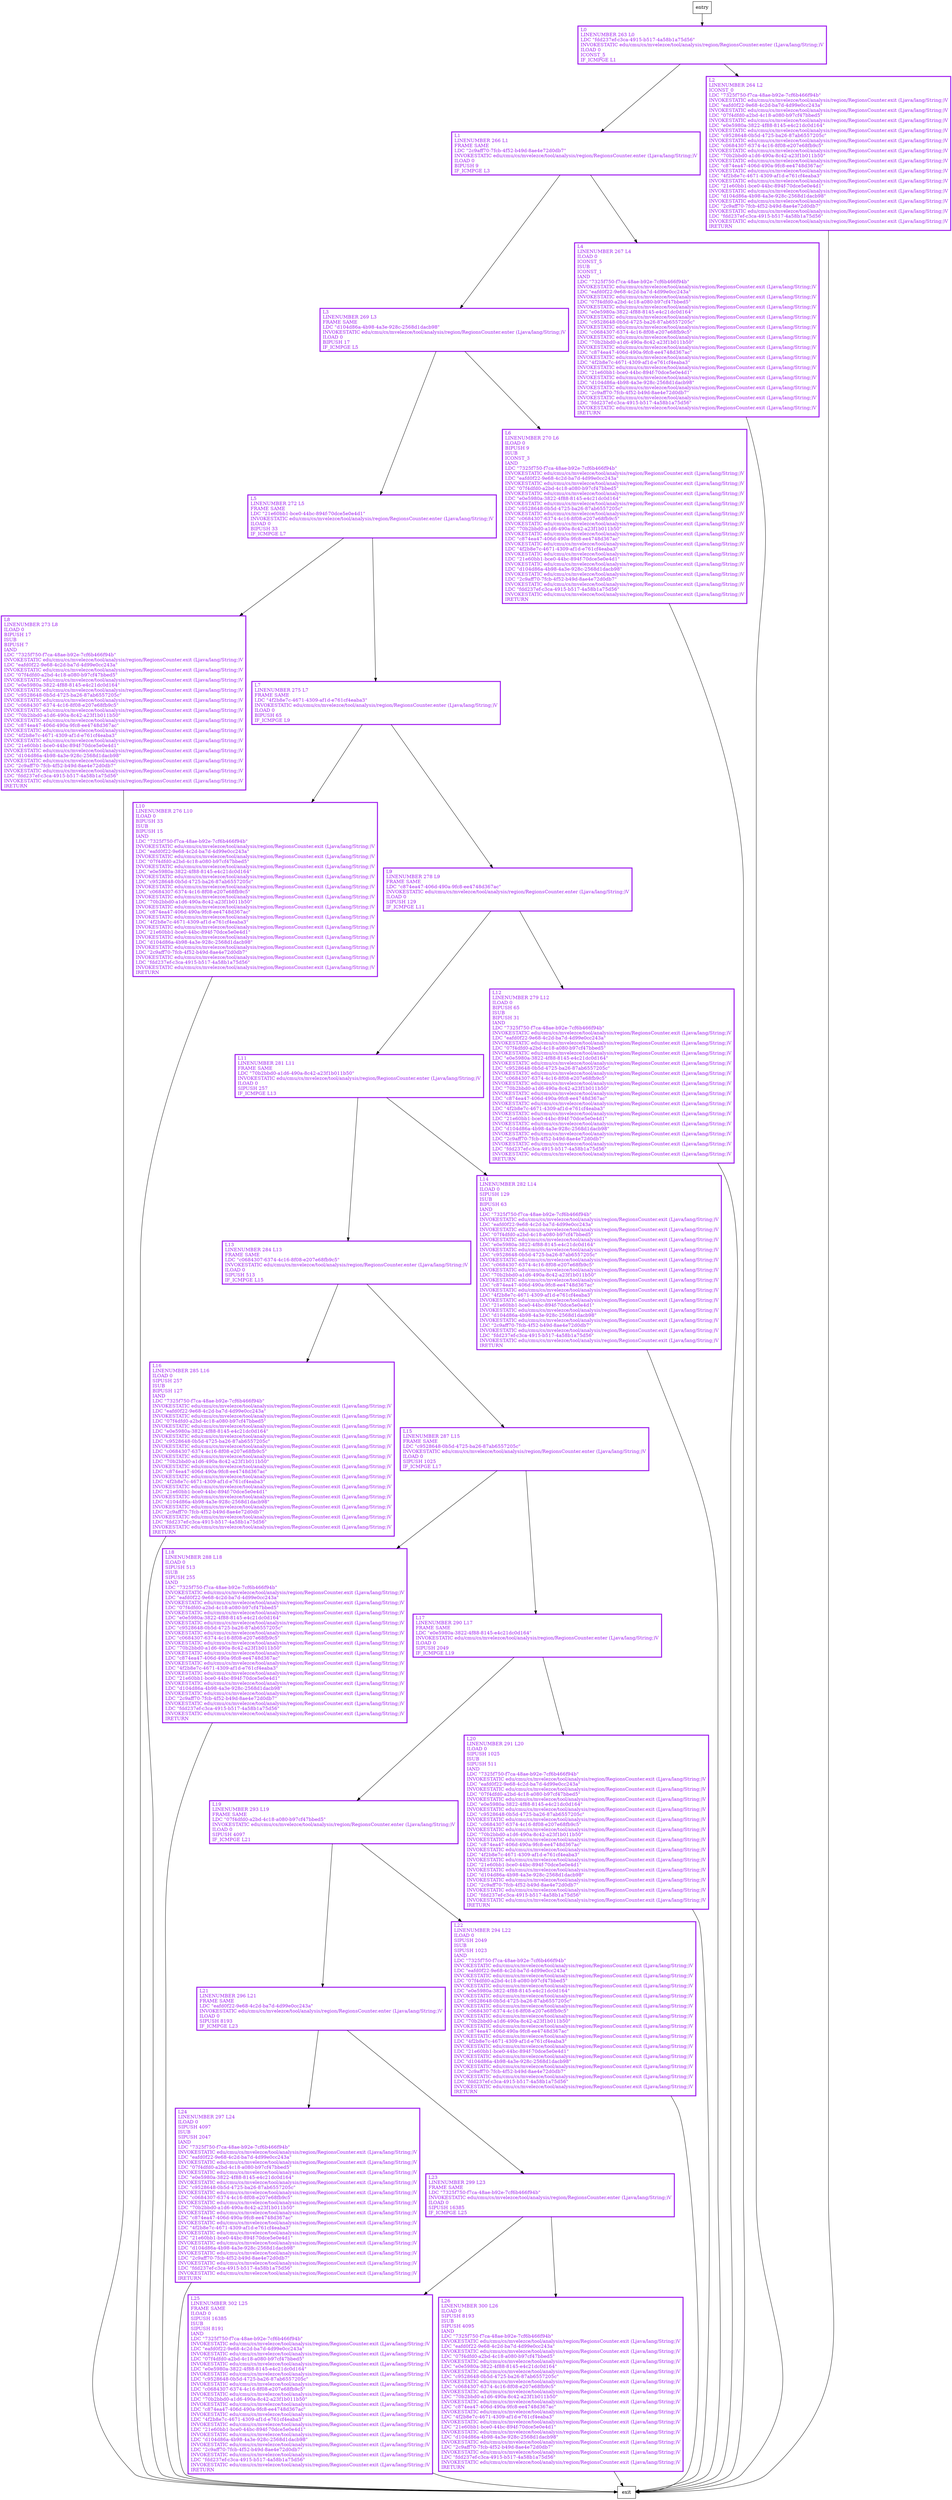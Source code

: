 digraph distExtraBitsValue {
node [shape=record];
1167129281 [label="L19\lLINENUMBER 293 L19\lFRAME SAME\lLDC \"07f4dfd0-a2bd-4c18-a080-b97cf47bbed5\"\lINVOKESTATIC edu/cmu/cs/mvelezce/tool/analysis/region/RegionsCounter.enter (Ljava/lang/String;)V\lILOAD 0\lSIPUSH 4097\lIF_ICMPGE L21\l"];
44776456 [label="L1\lLINENUMBER 266 L1\lFRAME SAME\lLDC \"2c9aff70-7fcb-4f52-b49d-8ae4e72d0db7\"\lINVOKESTATIC edu/cmu/cs/mvelezce/tool/analysis/region/RegionsCounter.enter (Ljava/lang/String;)V\lILOAD 0\lBIPUSH 9\lIF_ICMPGE L3\l"];
1501486226 [label="L18\lLINENUMBER 288 L18\lILOAD 0\lSIPUSH 513\lISUB\lSIPUSH 255\lIAND\lLDC \"7325f750-f7ca-48ae-b92e-7cf6b466f94b\"\lINVOKESTATIC edu/cmu/cs/mvelezce/tool/analysis/region/RegionsCounter.exit (Ljava/lang/String;)V\lLDC \"eafd0f22-9e68-4c2d-ba7d-4d99e0cc243a\"\lINVOKESTATIC edu/cmu/cs/mvelezce/tool/analysis/region/RegionsCounter.exit (Ljava/lang/String;)V\lLDC \"07f4dfd0-a2bd-4c18-a080-b97cf47bbed5\"\lINVOKESTATIC edu/cmu/cs/mvelezce/tool/analysis/region/RegionsCounter.exit (Ljava/lang/String;)V\lLDC \"e0e5980a-3822-4f88-8145-e4c21dc0d164\"\lINVOKESTATIC edu/cmu/cs/mvelezce/tool/analysis/region/RegionsCounter.exit (Ljava/lang/String;)V\lLDC \"c9528648-0b5d-4725-ba26-87ab6557205c\"\lINVOKESTATIC edu/cmu/cs/mvelezce/tool/analysis/region/RegionsCounter.exit (Ljava/lang/String;)V\lLDC \"c0684307-6374-4c16-8f08-e207e68fb9c5\"\lINVOKESTATIC edu/cmu/cs/mvelezce/tool/analysis/region/RegionsCounter.exit (Ljava/lang/String;)V\lLDC \"70b2bbd0-a1d6-490a-8c42-a23f1b011b50\"\lINVOKESTATIC edu/cmu/cs/mvelezce/tool/analysis/region/RegionsCounter.exit (Ljava/lang/String;)V\lLDC \"c874ea47-406d-490a-9fc8-ee4748d367ac\"\lINVOKESTATIC edu/cmu/cs/mvelezce/tool/analysis/region/RegionsCounter.exit (Ljava/lang/String;)V\lLDC \"4f2b8e7c-4671-4309-af1d-e761cf4eaba3\"\lINVOKESTATIC edu/cmu/cs/mvelezce/tool/analysis/region/RegionsCounter.exit (Ljava/lang/String;)V\lLDC \"21e60bb1-bce0-44bc-894f-70dce5e0e4d1\"\lINVOKESTATIC edu/cmu/cs/mvelezce/tool/analysis/region/RegionsCounter.exit (Ljava/lang/String;)V\lLDC \"d104d86a-4b98-4a3e-928c-2568d1dacb98\"\lINVOKESTATIC edu/cmu/cs/mvelezce/tool/analysis/region/RegionsCounter.exit (Ljava/lang/String;)V\lLDC \"2c9aff70-7fcb-4f52-b49d-8ae4e72d0db7\"\lINVOKESTATIC edu/cmu/cs/mvelezce/tool/analysis/region/RegionsCounter.exit (Ljava/lang/String;)V\lLDC \"fdd237ef-c3ca-4915-b517-4a58b1a75d56\"\lINVOKESTATIC edu/cmu/cs/mvelezce/tool/analysis/region/RegionsCounter.exit (Ljava/lang/String;)V\lIRETURN\l"];
657235326 [label="L25\lLINENUMBER 302 L25\lFRAME SAME\lILOAD 0\lSIPUSH 16385\lISUB\lSIPUSH 8191\lIAND\lLDC \"7325f750-f7ca-48ae-b92e-7cf6b466f94b\"\lINVOKESTATIC edu/cmu/cs/mvelezce/tool/analysis/region/RegionsCounter.exit (Ljava/lang/String;)V\lLDC \"eafd0f22-9e68-4c2d-ba7d-4d99e0cc243a\"\lINVOKESTATIC edu/cmu/cs/mvelezce/tool/analysis/region/RegionsCounter.exit (Ljava/lang/String;)V\lLDC \"07f4dfd0-a2bd-4c18-a080-b97cf47bbed5\"\lINVOKESTATIC edu/cmu/cs/mvelezce/tool/analysis/region/RegionsCounter.exit (Ljava/lang/String;)V\lLDC \"e0e5980a-3822-4f88-8145-e4c21dc0d164\"\lINVOKESTATIC edu/cmu/cs/mvelezce/tool/analysis/region/RegionsCounter.exit (Ljava/lang/String;)V\lLDC \"c9528648-0b5d-4725-ba26-87ab6557205c\"\lINVOKESTATIC edu/cmu/cs/mvelezce/tool/analysis/region/RegionsCounter.exit (Ljava/lang/String;)V\lLDC \"c0684307-6374-4c16-8f08-e207e68fb9c5\"\lINVOKESTATIC edu/cmu/cs/mvelezce/tool/analysis/region/RegionsCounter.exit (Ljava/lang/String;)V\lLDC \"70b2bbd0-a1d6-490a-8c42-a23f1b011b50\"\lINVOKESTATIC edu/cmu/cs/mvelezce/tool/analysis/region/RegionsCounter.exit (Ljava/lang/String;)V\lLDC \"c874ea47-406d-490a-9fc8-ee4748d367ac\"\lINVOKESTATIC edu/cmu/cs/mvelezce/tool/analysis/region/RegionsCounter.exit (Ljava/lang/String;)V\lLDC \"4f2b8e7c-4671-4309-af1d-e761cf4eaba3\"\lINVOKESTATIC edu/cmu/cs/mvelezce/tool/analysis/region/RegionsCounter.exit (Ljava/lang/String;)V\lLDC \"21e60bb1-bce0-44bc-894f-70dce5e0e4d1\"\lINVOKESTATIC edu/cmu/cs/mvelezce/tool/analysis/region/RegionsCounter.exit (Ljava/lang/String;)V\lLDC \"d104d86a-4b98-4a3e-928c-2568d1dacb98\"\lINVOKESTATIC edu/cmu/cs/mvelezce/tool/analysis/region/RegionsCounter.exit (Ljava/lang/String;)V\lLDC \"2c9aff70-7fcb-4f52-b49d-8ae4e72d0db7\"\lINVOKESTATIC edu/cmu/cs/mvelezce/tool/analysis/region/RegionsCounter.exit (Ljava/lang/String;)V\lLDC \"fdd237ef-c3ca-4915-b517-4a58b1a75d56\"\lINVOKESTATIC edu/cmu/cs/mvelezce/tool/analysis/region/RegionsCounter.exit (Ljava/lang/String;)V\lIRETURN\l"];
1533660978 [label="L8\lLINENUMBER 273 L8\lILOAD 0\lBIPUSH 17\lISUB\lBIPUSH 7\lIAND\lLDC \"7325f750-f7ca-48ae-b92e-7cf6b466f94b\"\lINVOKESTATIC edu/cmu/cs/mvelezce/tool/analysis/region/RegionsCounter.exit (Ljava/lang/String;)V\lLDC \"eafd0f22-9e68-4c2d-ba7d-4d99e0cc243a\"\lINVOKESTATIC edu/cmu/cs/mvelezce/tool/analysis/region/RegionsCounter.exit (Ljava/lang/String;)V\lLDC \"07f4dfd0-a2bd-4c18-a080-b97cf47bbed5\"\lINVOKESTATIC edu/cmu/cs/mvelezce/tool/analysis/region/RegionsCounter.exit (Ljava/lang/String;)V\lLDC \"e0e5980a-3822-4f88-8145-e4c21dc0d164\"\lINVOKESTATIC edu/cmu/cs/mvelezce/tool/analysis/region/RegionsCounter.exit (Ljava/lang/String;)V\lLDC \"c9528648-0b5d-4725-ba26-87ab6557205c\"\lINVOKESTATIC edu/cmu/cs/mvelezce/tool/analysis/region/RegionsCounter.exit (Ljava/lang/String;)V\lLDC \"c0684307-6374-4c16-8f08-e207e68fb9c5\"\lINVOKESTATIC edu/cmu/cs/mvelezce/tool/analysis/region/RegionsCounter.exit (Ljava/lang/String;)V\lLDC \"70b2bbd0-a1d6-490a-8c42-a23f1b011b50\"\lINVOKESTATIC edu/cmu/cs/mvelezce/tool/analysis/region/RegionsCounter.exit (Ljava/lang/String;)V\lLDC \"c874ea47-406d-490a-9fc8-ee4748d367ac\"\lINVOKESTATIC edu/cmu/cs/mvelezce/tool/analysis/region/RegionsCounter.exit (Ljava/lang/String;)V\lLDC \"4f2b8e7c-4671-4309-af1d-e761cf4eaba3\"\lINVOKESTATIC edu/cmu/cs/mvelezce/tool/analysis/region/RegionsCounter.exit (Ljava/lang/String;)V\lLDC \"21e60bb1-bce0-44bc-894f-70dce5e0e4d1\"\lINVOKESTATIC edu/cmu/cs/mvelezce/tool/analysis/region/RegionsCounter.exit (Ljava/lang/String;)V\lLDC \"d104d86a-4b98-4a3e-928c-2568d1dacb98\"\lINVOKESTATIC edu/cmu/cs/mvelezce/tool/analysis/region/RegionsCounter.exit (Ljava/lang/String;)V\lLDC \"2c9aff70-7fcb-4f52-b49d-8ae4e72d0db7\"\lINVOKESTATIC edu/cmu/cs/mvelezce/tool/analysis/region/RegionsCounter.exit (Ljava/lang/String;)V\lLDC \"fdd237ef-c3ca-4915-b517-4a58b1a75d56\"\lINVOKESTATIC edu/cmu/cs/mvelezce/tool/analysis/region/RegionsCounter.exit (Ljava/lang/String;)V\lIRETURN\l"];
1352697567 [label="L26\lLINENUMBER 300 L26\lILOAD 0\lSIPUSH 8193\lISUB\lSIPUSH 4095\lIAND\lLDC \"7325f750-f7ca-48ae-b92e-7cf6b466f94b\"\lINVOKESTATIC edu/cmu/cs/mvelezce/tool/analysis/region/RegionsCounter.exit (Ljava/lang/String;)V\lLDC \"eafd0f22-9e68-4c2d-ba7d-4d99e0cc243a\"\lINVOKESTATIC edu/cmu/cs/mvelezce/tool/analysis/region/RegionsCounter.exit (Ljava/lang/String;)V\lLDC \"07f4dfd0-a2bd-4c18-a080-b97cf47bbed5\"\lINVOKESTATIC edu/cmu/cs/mvelezce/tool/analysis/region/RegionsCounter.exit (Ljava/lang/String;)V\lLDC \"e0e5980a-3822-4f88-8145-e4c21dc0d164\"\lINVOKESTATIC edu/cmu/cs/mvelezce/tool/analysis/region/RegionsCounter.exit (Ljava/lang/String;)V\lLDC \"c9528648-0b5d-4725-ba26-87ab6557205c\"\lINVOKESTATIC edu/cmu/cs/mvelezce/tool/analysis/region/RegionsCounter.exit (Ljava/lang/String;)V\lLDC \"c0684307-6374-4c16-8f08-e207e68fb9c5\"\lINVOKESTATIC edu/cmu/cs/mvelezce/tool/analysis/region/RegionsCounter.exit (Ljava/lang/String;)V\lLDC \"70b2bbd0-a1d6-490a-8c42-a23f1b011b50\"\lINVOKESTATIC edu/cmu/cs/mvelezce/tool/analysis/region/RegionsCounter.exit (Ljava/lang/String;)V\lLDC \"c874ea47-406d-490a-9fc8-ee4748d367ac\"\lINVOKESTATIC edu/cmu/cs/mvelezce/tool/analysis/region/RegionsCounter.exit (Ljava/lang/String;)V\lLDC \"4f2b8e7c-4671-4309-af1d-e761cf4eaba3\"\lINVOKESTATIC edu/cmu/cs/mvelezce/tool/analysis/region/RegionsCounter.exit (Ljava/lang/String;)V\lLDC \"21e60bb1-bce0-44bc-894f-70dce5e0e4d1\"\lINVOKESTATIC edu/cmu/cs/mvelezce/tool/analysis/region/RegionsCounter.exit (Ljava/lang/String;)V\lLDC \"d104d86a-4b98-4a3e-928c-2568d1dacb98\"\lINVOKESTATIC edu/cmu/cs/mvelezce/tool/analysis/region/RegionsCounter.exit (Ljava/lang/String;)V\lLDC \"2c9aff70-7fcb-4f52-b49d-8ae4e72d0db7\"\lINVOKESTATIC edu/cmu/cs/mvelezce/tool/analysis/region/RegionsCounter.exit (Ljava/lang/String;)V\lLDC \"fdd237ef-c3ca-4915-b517-4a58b1a75d56\"\lINVOKESTATIC edu/cmu/cs/mvelezce/tool/analysis/region/RegionsCounter.exit (Ljava/lang/String;)V\lIRETURN\l"];
1540056753 [label="L5\lLINENUMBER 272 L5\lFRAME SAME\lLDC \"21e60bb1-bce0-44bc-894f-70dce5e0e4d1\"\lINVOKESTATIC edu/cmu/cs/mvelezce/tool/analysis/region/RegionsCounter.enter (Ljava/lang/String;)V\lILOAD 0\lBIPUSH 33\lIF_ICMPGE L7\l"];
1867073146 [label="L6\lLINENUMBER 270 L6\lILOAD 0\lBIPUSH 9\lISUB\lICONST_3\lIAND\lLDC \"7325f750-f7ca-48ae-b92e-7cf6b466f94b\"\lINVOKESTATIC edu/cmu/cs/mvelezce/tool/analysis/region/RegionsCounter.exit (Ljava/lang/String;)V\lLDC \"eafd0f22-9e68-4c2d-ba7d-4d99e0cc243a\"\lINVOKESTATIC edu/cmu/cs/mvelezce/tool/analysis/region/RegionsCounter.exit (Ljava/lang/String;)V\lLDC \"07f4dfd0-a2bd-4c18-a080-b97cf47bbed5\"\lINVOKESTATIC edu/cmu/cs/mvelezce/tool/analysis/region/RegionsCounter.exit (Ljava/lang/String;)V\lLDC \"e0e5980a-3822-4f88-8145-e4c21dc0d164\"\lINVOKESTATIC edu/cmu/cs/mvelezce/tool/analysis/region/RegionsCounter.exit (Ljava/lang/String;)V\lLDC \"c9528648-0b5d-4725-ba26-87ab6557205c\"\lINVOKESTATIC edu/cmu/cs/mvelezce/tool/analysis/region/RegionsCounter.exit (Ljava/lang/String;)V\lLDC \"c0684307-6374-4c16-8f08-e207e68fb9c5\"\lINVOKESTATIC edu/cmu/cs/mvelezce/tool/analysis/region/RegionsCounter.exit (Ljava/lang/String;)V\lLDC \"70b2bbd0-a1d6-490a-8c42-a23f1b011b50\"\lINVOKESTATIC edu/cmu/cs/mvelezce/tool/analysis/region/RegionsCounter.exit (Ljava/lang/String;)V\lLDC \"c874ea47-406d-490a-9fc8-ee4748d367ac\"\lINVOKESTATIC edu/cmu/cs/mvelezce/tool/analysis/region/RegionsCounter.exit (Ljava/lang/String;)V\lLDC \"4f2b8e7c-4671-4309-af1d-e761cf4eaba3\"\lINVOKESTATIC edu/cmu/cs/mvelezce/tool/analysis/region/RegionsCounter.exit (Ljava/lang/String;)V\lLDC \"21e60bb1-bce0-44bc-894f-70dce5e0e4d1\"\lINVOKESTATIC edu/cmu/cs/mvelezce/tool/analysis/region/RegionsCounter.exit (Ljava/lang/String;)V\lLDC \"d104d86a-4b98-4a3e-928c-2568d1dacb98\"\lINVOKESTATIC edu/cmu/cs/mvelezce/tool/analysis/region/RegionsCounter.exit (Ljava/lang/String;)V\lLDC \"2c9aff70-7fcb-4f52-b49d-8ae4e72d0db7\"\lINVOKESTATIC edu/cmu/cs/mvelezce/tool/analysis/region/RegionsCounter.exit (Ljava/lang/String;)V\lLDC \"fdd237ef-c3ca-4915-b517-4a58b1a75d56\"\lINVOKESTATIC edu/cmu/cs/mvelezce/tool/analysis/region/RegionsCounter.exit (Ljava/lang/String;)V\lIRETURN\l"];
1313157765 [label="L11\lLINENUMBER 281 L11\lFRAME SAME\lLDC \"70b2bbd0-a1d6-490a-8c42-a23f1b011b50\"\lINVOKESTATIC edu/cmu/cs/mvelezce/tool/analysis/region/RegionsCounter.enter (Ljava/lang/String;)V\lILOAD 0\lSIPUSH 257\lIF_ICMPGE L13\l"];
1864066479 [label="L2\lLINENUMBER 264 L2\lICONST_0\lLDC \"7325f750-f7ca-48ae-b92e-7cf6b466f94b\"\lINVOKESTATIC edu/cmu/cs/mvelezce/tool/analysis/region/RegionsCounter.exit (Ljava/lang/String;)V\lLDC \"eafd0f22-9e68-4c2d-ba7d-4d99e0cc243a\"\lINVOKESTATIC edu/cmu/cs/mvelezce/tool/analysis/region/RegionsCounter.exit (Ljava/lang/String;)V\lLDC \"07f4dfd0-a2bd-4c18-a080-b97cf47bbed5\"\lINVOKESTATIC edu/cmu/cs/mvelezce/tool/analysis/region/RegionsCounter.exit (Ljava/lang/String;)V\lLDC \"e0e5980a-3822-4f88-8145-e4c21dc0d164\"\lINVOKESTATIC edu/cmu/cs/mvelezce/tool/analysis/region/RegionsCounter.exit (Ljava/lang/String;)V\lLDC \"c9528648-0b5d-4725-ba26-87ab6557205c\"\lINVOKESTATIC edu/cmu/cs/mvelezce/tool/analysis/region/RegionsCounter.exit (Ljava/lang/String;)V\lLDC \"c0684307-6374-4c16-8f08-e207e68fb9c5\"\lINVOKESTATIC edu/cmu/cs/mvelezce/tool/analysis/region/RegionsCounter.exit (Ljava/lang/String;)V\lLDC \"70b2bbd0-a1d6-490a-8c42-a23f1b011b50\"\lINVOKESTATIC edu/cmu/cs/mvelezce/tool/analysis/region/RegionsCounter.exit (Ljava/lang/String;)V\lLDC \"c874ea47-406d-490a-9fc8-ee4748d367ac\"\lINVOKESTATIC edu/cmu/cs/mvelezce/tool/analysis/region/RegionsCounter.exit (Ljava/lang/String;)V\lLDC \"4f2b8e7c-4671-4309-af1d-e761cf4eaba3\"\lINVOKESTATIC edu/cmu/cs/mvelezce/tool/analysis/region/RegionsCounter.exit (Ljava/lang/String;)V\lLDC \"21e60bb1-bce0-44bc-894f-70dce5e0e4d1\"\lINVOKESTATIC edu/cmu/cs/mvelezce/tool/analysis/region/RegionsCounter.exit (Ljava/lang/String;)V\lLDC \"d104d86a-4b98-4a3e-928c-2568d1dacb98\"\lINVOKESTATIC edu/cmu/cs/mvelezce/tool/analysis/region/RegionsCounter.exit (Ljava/lang/String;)V\lLDC \"2c9aff70-7fcb-4f52-b49d-8ae4e72d0db7\"\lINVOKESTATIC edu/cmu/cs/mvelezce/tool/analysis/region/RegionsCounter.exit (Ljava/lang/String;)V\lLDC \"fdd237ef-c3ca-4915-b517-4a58b1a75d56\"\lINVOKESTATIC edu/cmu/cs/mvelezce/tool/analysis/region/RegionsCounter.exit (Ljava/lang/String;)V\lIRETURN\l"];
1056362030 [label="L16\lLINENUMBER 285 L16\lILOAD 0\lSIPUSH 257\lISUB\lBIPUSH 127\lIAND\lLDC \"7325f750-f7ca-48ae-b92e-7cf6b466f94b\"\lINVOKESTATIC edu/cmu/cs/mvelezce/tool/analysis/region/RegionsCounter.exit (Ljava/lang/String;)V\lLDC \"eafd0f22-9e68-4c2d-ba7d-4d99e0cc243a\"\lINVOKESTATIC edu/cmu/cs/mvelezce/tool/analysis/region/RegionsCounter.exit (Ljava/lang/String;)V\lLDC \"07f4dfd0-a2bd-4c18-a080-b97cf47bbed5\"\lINVOKESTATIC edu/cmu/cs/mvelezce/tool/analysis/region/RegionsCounter.exit (Ljava/lang/String;)V\lLDC \"e0e5980a-3822-4f88-8145-e4c21dc0d164\"\lINVOKESTATIC edu/cmu/cs/mvelezce/tool/analysis/region/RegionsCounter.exit (Ljava/lang/String;)V\lLDC \"c9528648-0b5d-4725-ba26-87ab6557205c\"\lINVOKESTATIC edu/cmu/cs/mvelezce/tool/analysis/region/RegionsCounter.exit (Ljava/lang/String;)V\lLDC \"c0684307-6374-4c16-8f08-e207e68fb9c5\"\lINVOKESTATIC edu/cmu/cs/mvelezce/tool/analysis/region/RegionsCounter.exit (Ljava/lang/String;)V\lLDC \"70b2bbd0-a1d6-490a-8c42-a23f1b011b50\"\lINVOKESTATIC edu/cmu/cs/mvelezce/tool/analysis/region/RegionsCounter.exit (Ljava/lang/String;)V\lLDC \"c874ea47-406d-490a-9fc8-ee4748d367ac\"\lINVOKESTATIC edu/cmu/cs/mvelezce/tool/analysis/region/RegionsCounter.exit (Ljava/lang/String;)V\lLDC \"4f2b8e7c-4671-4309-af1d-e761cf4eaba3\"\lINVOKESTATIC edu/cmu/cs/mvelezce/tool/analysis/region/RegionsCounter.exit (Ljava/lang/String;)V\lLDC \"21e60bb1-bce0-44bc-894f-70dce5e0e4d1\"\lINVOKESTATIC edu/cmu/cs/mvelezce/tool/analysis/region/RegionsCounter.exit (Ljava/lang/String;)V\lLDC \"d104d86a-4b98-4a3e-928c-2568d1dacb98\"\lINVOKESTATIC edu/cmu/cs/mvelezce/tool/analysis/region/RegionsCounter.exit (Ljava/lang/String;)V\lLDC \"2c9aff70-7fcb-4f52-b49d-8ae4e72d0db7\"\lINVOKESTATIC edu/cmu/cs/mvelezce/tool/analysis/region/RegionsCounter.exit (Ljava/lang/String;)V\lLDC \"fdd237ef-c3ca-4915-b517-4a58b1a75d56\"\lINVOKESTATIC edu/cmu/cs/mvelezce/tool/analysis/region/RegionsCounter.exit (Ljava/lang/String;)V\lIRETURN\l"];
2118661022 [label="L10\lLINENUMBER 276 L10\lILOAD 0\lBIPUSH 33\lISUB\lBIPUSH 15\lIAND\lLDC \"7325f750-f7ca-48ae-b92e-7cf6b466f94b\"\lINVOKESTATIC edu/cmu/cs/mvelezce/tool/analysis/region/RegionsCounter.exit (Ljava/lang/String;)V\lLDC \"eafd0f22-9e68-4c2d-ba7d-4d99e0cc243a\"\lINVOKESTATIC edu/cmu/cs/mvelezce/tool/analysis/region/RegionsCounter.exit (Ljava/lang/String;)V\lLDC \"07f4dfd0-a2bd-4c18-a080-b97cf47bbed5\"\lINVOKESTATIC edu/cmu/cs/mvelezce/tool/analysis/region/RegionsCounter.exit (Ljava/lang/String;)V\lLDC \"e0e5980a-3822-4f88-8145-e4c21dc0d164\"\lINVOKESTATIC edu/cmu/cs/mvelezce/tool/analysis/region/RegionsCounter.exit (Ljava/lang/String;)V\lLDC \"c9528648-0b5d-4725-ba26-87ab6557205c\"\lINVOKESTATIC edu/cmu/cs/mvelezce/tool/analysis/region/RegionsCounter.exit (Ljava/lang/String;)V\lLDC \"c0684307-6374-4c16-8f08-e207e68fb9c5\"\lINVOKESTATIC edu/cmu/cs/mvelezce/tool/analysis/region/RegionsCounter.exit (Ljava/lang/String;)V\lLDC \"70b2bbd0-a1d6-490a-8c42-a23f1b011b50\"\lINVOKESTATIC edu/cmu/cs/mvelezce/tool/analysis/region/RegionsCounter.exit (Ljava/lang/String;)V\lLDC \"c874ea47-406d-490a-9fc8-ee4748d367ac\"\lINVOKESTATIC edu/cmu/cs/mvelezce/tool/analysis/region/RegionsCounter.exit (Ljava/lang/String;)V\lLDC \"4f2b8e7c-4671-4309-af1d-e761cf4eaba3\"\lINVOKESTATIC edu/cmu/cs/mvelezce/tool/analysis/region/RegionsCounter.exit (Ljava/lang/String;)V\lLDC \"21e60bb1-bce0-44bc-894f-70dce5e0e4d1\"\lINVOKESTATIC edu/cmu/cs/mvelezce/tool/analysis/region/RegionsCounter.exit (Ljava/lang/String;)V\lLDC \"d104d86a-4b98-4a3e-928c-2568d1dacb98\"\lINVOKESTATIC edu/cmu/cs/mvelezce/tool/analysis/region/RegionsCounter.exit (Ljava/lang/String;)V\lLDC \"2c9aff70-7fcb-4f52-b49d-8ae4e72d0db7\"\lINVOKESTATIC edu/cmu/cs/mvelezce/tool/analysis/region/RegionsCounter.exit (Ljava/lang/String;)V\lLDC \"fdd237ef-c3ca-4915-b517-4a58b1a75d56\"\lINVOKESTATIC edu/cmu/cs/mvelezce/tool/analysis/region/RegionsCounter.exit (Ljava/lang/String;)V\lIRETURN\l"];
1361955683 [label="L24\lLINENUMBER 297 L24\lILOAD 0\lSIPUSH 4097\lISUB\lSIPUSH 2047\lIAND\lLDC \"7325f750-f7ca-48ae-b92e-7cf6b466f94b\"\lINVOKESTATIC edu/cmu/cs/mvelezce/tool/analysis/region/RegionsCounter.exit (Ljava/lang/String;)V\lLDC \"eafd0f22-9e68-4c2d-ba7d-4d99e0cc243a\"\lINVOKESTATIC edu/cmu/cs/mvelezce/tool/analysis/region/RegionsCounter.exit (Ljava/lang/String;)V\lLDC \"07f4dfd0-a2bd-4c18-a080-b97cf47bbed5\"\lINVOKESTATIC edu/cmu/cs/mvelezce/tool/analysis/region/RegionsCounter.exit (Ljava/lang/String;)V\lLDC \"e0e5980a-3822-4f88-8145-e4c21dc0d164\"\lINVOKESTATIC edu/cmu/cs/mvelezce/tool/analysis/region/RegionsCounter.exit (Ljava/lang/String;)V\lLDC \"c9528648-0b5d-4725-ba26-87ab6557205c\"\lINVOKESTATIC edu/cmu/cs/mvelezce/tool/analysis/region/RegionsCounter.exit (Ljava/lang/String;)V\lLDC \"c0684307-6374-4c16-8f08-e207e68fb9c5\"\lINVOKESTATIC edu/cmu/cs/mvelezce/tool/analysis/region/RegionsCounter.exit (Ljava/lang/String;)V\lLDC \"70b2bbd0-a1d6-490a-8c42-a23f1b011b50\"\lINVOKESTATIC edu/cmu/cs/mvelezce/tool/analysis/region/RegionsCounter.exit (Ljava/lang/String;)V\lLDC \"c874ea47-406d-490a-9fc8-ee4748d367ac\"\lINVOKESTATIC edu/cmu/cs/mvelezce/tool/analysis/region/RegionsCounter.exit (Ljava/lang/String;)V\lLDC \"4f2b8e7c-4671-4309-af1d-e761cf4eaba3\"\lINVOKESTATIC edu/cmu/cs/mvelezce/tool/analysis/region/RegionsCounter.exit (Ljava/lang/String;)V\lLDC \"21e60bb1-bce0-44bc-894f-70dce5e0e4d1\"\lINVOKESTATIC edu/cmu/cs/mvelezce/tool/analysis/region/RegionsCounter.exit (Ljava/lang/String;)V\lLDC \"d104d86a-4b98-4a3e-928c-2568d1dacb98\"\lINVOKESTATIC edu/cmu/cs/mvelezce/tool/analysis/region/RegionsCounter.exit (Ljava/lang/String;)V\lLDC \"2c9aff70-7fcb-4f52-b49d-8ae4e72d0db7\"\lINVOKESTATIC edu/cmu/cs/mvelezce/tool/analysis/region/RegionsCounter.exit (Ljava/lang/String;)V\lLDC \"fdd237ef-c3ca-4915-b517-4a58b1a75d56\"\lINVOKESTATIC edu/cmu/cs/mvelezce/tool/analysis/region/RegionsCounter.exit (Ljava/lang/String;)V\lIRETURN\l"];
931866963 [label="L3\lLINENUMBER 269 L3\lFRAME SAME\lLDC \"d104d86a-4b98-4a3e-928c-2568d1dacb98\"\lINVOKESTATIC edu/cmu/cs/mvelezce/tool/analysis/region/RegionsCounter.enter (Ljava/lang/String;)V\lILOAD 0\lBIPUSH 17\lIF_ICMPGE L5\l"];
1049795740 [label="L13\lLINENUMBER 284 L13\lFRAME SAME\lLDC \"c0684307-6374-4c16-8f08-e207e68fb9c5\"\lINVOKESTATIC edu/cmu/cs/mvelezce/tool/analysis/region/RegionsCounter.enter (Ljava/lang/String;)V\lILOAD 0\lSIPUSH 513\lIF_ICMPGE L15\l"];
1536676864 [label="L9\lLINENUMBER 278 L9\lFRAME SAME\lLDC \"c874ea47-406d-490a-9fc8-ee4748d367ac\"\lINVOKESTATIC edu/cmu/cs/mvelezce/tool/analysis/region/RegionsCounter.enter (Ljava/lang/String;)V\lILOAD 0\lSIPUSH 129\lIF_ICMPGE L11\l"];
258941699 [label="L21\lLINENUMBER 296 L21\lFRAME SAME\lLDC \"eafd0f22-9e68-4c2d-ba7d-4d99e0cc243a\"\lINVOKESTATIC edu/cmu/cs/mvelezce/tool/analysis/region/RegionsCounter.enter (Ljava/lang/String;)V\lILOAD 0\lSIPUSH 8193\lIF_ICMPGE L23\l"];
1530950688 [label="L12\lLINENUMBER 279 L12\lILOAD 0\lBIPUSH 65\lISUB\lBIPUSH 31\lIAND\lLDC \"7325f750-f7ca-48ae-b92e-7cf6b466f94b\"\lINVOKESTATIC edu/cmu/cs/mvelezce/tool/analysis/region/RegionsCounter.exit (Ljava/lang/String;)V\lLDC \"eafd0f22-9e68-4c2d-ba7d-4d99e0cc243a\"\lINVOKESTATIC edu/cmu/cs/mvelezce/tool/analysis/region/RegionsCounter.exit (Ljava/lang/String;)V\lLDC \"07f4dfd0-a2bd-4c18-a080-b97cf47bbed5\"\lINVOKESTATIC edu/cmu/cs/mvelezce/tool/analysis/region/RegionsCounter.exit (Ljava/lang/String;)V\lLDC \"e0e5980a-3822-4f88-8145-e4c21dc0d164\"\lINVOKESTATIC edu/cmu/cs/mvelezce/tool/analysis/region/RegionsCounter.exit (Ljava/lang/String;)V\lLDC \"c9528648-0b5d-4725-ba26-87ab6557205c\"\lINVOKESTATIC edu/cmu/cs/mvelezce/tool/analysis/region/RegionsCounter.exit (Ljava/lang/String;)V\lLDC \"c0684307-6374-4c16-8f08-e207e68fb9c5\"\lINVOKESTATIC edu/cmu/cs/mvelezce/tool/analysis/region/RegionsCounter.exit (Ljava/lang/String;)V\lLDC \"70b2bbd0-a1d6-490a-8c42-a23f1b011b50\"\lINVOKESTATIC edu/cmu/cs/mvelezce/tool/analysis/region/RegionsCounter.exit (Ljava/lang/String;)V\lLDC \"c874ea47-406d-490a-9fc8-ee4748d367ac\"\lINVOKESTATIC edu/cmu/cs/mvelezce/tool/analysis/region/RegionsCounter.exit (Ljava/lang/String;)V\lLDC \"4f2b8e7c-4671-4309-af1d-e761cf4eaba3\"\lINVOKESTATIC edu/cmu/cs/mvelezce/tool/analysis/region/RegionsCounter.exit (Ljava/lang/String;)V\lLDC \"21e60bb1-bce0-44bc-894f-70dce5e0e4d1\"\lINVOKESTATIC edu/cmu/cs/mvelezce/tool/analysis/region/RegionsCounter.exit (Ljava/lang/String;)V\lLDC \"d104d86a-4b98-4a3e-928c-2568d1dacb98\"\lINVOKESTATIC edu/cmu/cs/mvelezce/tool/analysis/region/RegionsCounter.exit (Ljava/lang/String;)V\lLDC \"2c9aff70-7fcb-4f52-b49d-8ae4e72d0db7\"\lINVOKESTATIC edu/cmu/cs/mvelezce/tool/analysis/region/RegionsCounter.exit (Ljava/lang/String;)V\lLDC \"fdd237ef-c3ca-4915-b517-4a58b1a75d56\"\lINVOKESTATIC edu/cmu/cs/mvelezce/tool/analysis/region/RegionsCounter.exit (Ljava/lang/String;)V\lIRETURN\l"];
1658733592 [label="L23\lLINENUMBER 299 L23\lFRAME SAME\lLDC \"7325f750-f7ca-48ae-b92e-7cf6b466f94b\"\lINVOKESTATIC edu/cmu/cs/mvelezce/tool/analysis/region/RegionsCounter.enter (Ljava/lang/String;)V\lILOAD 0\lSIPUSH 16385\lIF_ICMPGE L25\l"];
14373342 [label="L4\lLINENUMBER 267 L4\lILOAD 0\lICONST_5\lISUB\lICONST_1\lIAND\lLDC \"7325f750-f7ca-48ae-b92e-7cf6b466f94b\"\lINVOKESTATIC edu/cmu/cs/mvelezce/tool/analysis/region/RegionsCounter.exit (Ljava/lang/String;)V\lLDC \"eafd0f22-9e68-4c2d-ba7d-4d99e0cc243a\"\lINVOKESTATIC edu/cmu/cs/mvelezce/tool/analysis/region/RegionsCounter.exit (Ljava/lang/String;)V\lLDC \"07f4dfd0-a2bd-4c18-a080-b97cf47bbed5\"\lINVOKESTATIC edu/cmu/cs/mvelezce/tool/analysis/region/RegionsCounter.exit (Ljava/lang/String;)V\lLDC \"e0e5980a-3822-4f88-8145-e4c21dc0d164\"\lINVOKESTATIC edu/cmu/cs/mvelezce/tool/analysis/region/RegionsCounter.exit (Ljava/lang/String;)V\lLDC \"c9528648-0b5d-4725-ba26-87ab6557205c\"\lINVOKESTATIC edu/cmu/cs/mvelezce/tool/analysis/region/RegionsCounter.exit (Ljava/lang/String;)V\lLDC \"c0684307-6374-4c16-8f08-e207e68fb9c5\"\lINVOKESTATIC edu/cmu/cs/mvelezce/tool/analysis/region/RegionsCounter.exit (Ljava/lang/String;)V\lLDC \"70b2bbd0-a1d6-490a-8c42-a23f1b011b50\"\lINVOKESTATIC edu/cmu/cs/mvelezce/tool/analysis/region/RegionsCounter.exit (Ljava/lang/String;)V\lLDC \"c874ea47-406d-490a-9fc8-ee4748d367ac\"\lINVOKESTATIC edu/cmu/cs/mvelezce/tool/analysis/region/RegionsCounter.exit (Ljava/lang/String;)V\lLDC \"4f2b8e7c-4671-4309-af1d-e761cf4eaba3\"\lINVOKESTATIC edu/cmu/cs/mvelezce/tool/analysis/region/RegionsCounter.exit (Ljava/lang/String;)V\lLDC \"21e60bb1-bce0-44bc-894f-70dce5e0e4d1\"\lINVOKESTATIC edu/cmu/cs/mvelezce/tool/analysis/region/RegionsCounter.exit (Ljava/lang/String;)V\lLDC \"d104d86a-4b98-4a3e-928c-2568d1dacb98\"\lINVOKESTATIC edu/cmu/cs/mvelezce/tool/analysis/region/RegionsCounter.exit (Ljava/lang/String;)V\lLDC \"2c9aff70-7fcb-4f52-b49d-8ae4e72d0db7\"\lINVOKESTATIC edu/cmu/cs/mvelezce/tool/analysis/region/RegionsCounter.exit (Ljava/lang/String;)V\lLDC \"fdd237ef-c3ca-4915-b517-4a58b1a75d56\"\lINVOKESTATIC edu/cmu/cs/mvelezce/tool/analysis/region/RegionsCounter.exit (Ljava/lang/String;)V\lIRETURN\l"];
551220272 [label="L22\lLINENUMBER 294 L22\lILOAD 0\lSIPUSH 2049\lISUB\lSIPUSH 1023\lIAND\lLDC \"7325f750-f7ca-48ae-b92e-7cf6b466f94b\"\lINVOKESTATIC edu/cmu/cs/mvelezce/tool/analysis/region/RegionsCounter.exit (Ljava/lang/String;)V\lLDC \"eafd0f22-9e68-4c2d-ba7d-4d99e0cc243a\"\lINVOKESTATIC edu/cmu/cs/mvelezce/tool/analysis/region/RegionsCounter.exit (Ljava/lang/String;)V\lLDC \"07f4dfd0-a2bd-4c18-a080-b97cf47bbed5\"\lINVOKESTATIC edu/cmu/cs/mvelezce/tool/analysis/region/RegionsCounter.exit (Ljava/lang/String;)V\lLDC \"e0e5980a-3822-4f88-8145-e4c21dc0d164\"\lINVOKESTATIC edu/cmu/cs/mvelezce/tool/analysis/region/RegionsCounter.exit (Ljava/lang/String;)V\lLDC \"c9528648-0b5d-4725-ba26-87ab6557205c\"\lINVOKESTATIC edu/cmu/cs/mvelezce/tool/analysis/region/RegionsCounter.exit (Ljava/lang/String;)V\lLDC \"c0684307-6374-4c16-8f08-e207e68fb9c5\"\lINVOKESTATIC edu/cmu/cs/mvelezce/tool/analysis/region/RegionsCounter.exit (Ljava/lang/String;)V\lLDC \"70b2bbd0-a1d6-490a-8c42-a23f1b011b50\"\lINVOKESTATIC edu/cmu/cs/mvelezce/tool/analysis/region/RegionsCounter.exit (Ljava/lang/String;)V\lLDC \"c874ea47-406d-490a-9fc8-ee4748d367ac\"\lINVOKESTATIC edu/cmu/cs/mvelezce/tool/analysis/region/RegionsCounter.exit (Ljava/lang/String;)V\lLDC \"4f2b8e7c-4671-4309-af1d-e761cf4eaba3\"\lINVOKESTATIC edu/cmu/cs/mvelezce/tool/analysis/region/RegionsCounter.exit (Ljava/lang/String;)V\lLDC \"21e60bb1-bce0-44bc-894f-70dce5e0e4d1\"\lINVOKESTATIC edu/cmu/cs/mvelezce/tool/analysis/region/RegionsCounter.exit (Ljava/lang/String;)V\lLDC \"d104d86a-4b98-4a3e-928c-2568d1dacb98\"\lINVOKESTATIC edu/cmu/cs/mvelezce/tool/analysis/region/RegionsCounter.exit (Ljava/lang/String;)V\lLDC \"2c9aff70-7fcb-4f52-b49d-8ae4e72d0db7\"\lINVOKESTATIC edu/cmu/cs/mvelezce/tool/analysis/region/RegionsCounter.exit (Ljava/lang/String;)V\lLDC \"fdd237ef-c3ca-4915-b517-4a58b1a75d56\"\lINVOKESTATIC edu/cmu/cs/mvelezce/tool/analysis/region/RegionsCounter.exit (Ljava/lang/String;)V\lIRETURN\l"];
31861617 [label="L7\lLINENUMBER 275 L7\lFRAME SAME\lLDC \"4f2b8e7c-4671-4309-af1d-e761cf4eaba3\"\lINVOKESTATIC edu/cmu/cs/mvelezce/tool/analysis/region/RegionsCounter.enter (Ljava/lang/String;)V\lILOAD 0\lBIPUSH 65\lIF_ICMPGE L9\l"];
1458319717 [label="L0\lLINENUMBER 263 L0\lLDC \"fdd237ef-c3ca-4915-b517-4a58b1a75d56\"\lINVOKESTATIC edu/cmu/cs/mvelezce/tool/analysis/region/RegionsCounter.enter (Ljava/lang/String;)V\lILOAD 0\lICONST_5\lIF_ICMPGE L1\l"];
1302322147 [label="L20\lLINENUMBER 291 L20\lILOAD 0\lSIPUSH 1025\lISUB\lSIPUSH 511\lIAND\lLDC \"7325f750-f7ca-48ae-b92e-7cf6b466f94b\"\lINVOKESTATIC edu/cmu/cs/mvelezce/tool/analysis/region/RegionsCounter.exit (Ljava/lang/String;)V\lLDC \"eafd0f22-9e68-4c2d-ba7d-4d99e0cc243a\"\lINVOKESTATIC edu/cmu/cs/mvelezce/tool/analysis/region/RegionsCounter.exit (Ljava/lang/String;)V\lLDC \"07f4dfd0-a2bd-4c18-a080-b97cf47bbed5\"\lINVOKESTATIC edu/cmu/cs/mvelezce/tool/analysis/region/RegionsCounter.exit (Ljava/lang/String;)V\lLDC \"e0e5980a-3822-4f88-8145-e4c21dc0d164\"\lINVOKESTATIC edu/cmu/cs/mvelezce/tool/analysis/region/RegionsCounter.exit (Ljava/lang/String;)V\lLDC \"c9528648-0b5d-4725-ba26-87ab6557205c\"\lINVOKESTATIC edu/cmu/cs/mvelezce/tool/analysis/region/RegionsCounter.exit (Ljava/lang/String;)V\lLDC \"c0684307-6374-4c16-8f08-e207e68fb9c5\"\lINVOKESTATIC edu/cmu/cs/mvelezce/tool/analysis/region/RegionsCounter.exit (Ljava/lang/String;)V\lLDC \"70b2bbd0-a1d6-490a-8c42-a23f1b011b50\"\lINVOKESTATIC edu/cmu/cs/mvelezce/tool/analysis/region/RegionsCounter.exit (Ljava/lang/String;)V\lLDC \"c874ea47-406d-490a-9fc8-ee4748d367ac\"\lINVOKESTATIC edu/cmu/cs/mvelezce/tool/analysis/region/RegionsCounter.exit (Ljava/lang/String;)V\lLDC \"4f2b8e7c-4671-4309-af1d-e761cf4eaba3\"\lINVOKESTATIC edu/cmu/cs/mvelezce/tool/analysis/region/RegionsCounter.exit (Ljava/lang/String;)V\lLDC \"21e60bb1-bce0-44bc-894f-70dce5e0e4d1\"\lINVOKESTATIC edu/cmu/cs/mvelezce/tool/analysis/region/RegionsCounter.exit (Ljava/lang/String;)V\lLDC \"d104d86a-4b98-4a3e-928c-2568d1dacb98\"\lINVOKESTATIC edu/cmu/cs/mvelezce/tool/analysis/region/RegionsCounter.exit (Ljava/lang/String;)V\lLDC \"2c9aff70-7fcb-4f52-b49d-8ae4e72d0db7\"\lINVOKESTATIC edu/cmu/cs/mvelezce/tool/analysis/region/RegionsCounter.exit (Ljava/lang/String;)V\lLDC \"fdd237ef-c3ca-4915-b517-4a58b1a75d56\"\lINVOKESTATIC edu/cmu/cs/mvelezce/tool/analysis/region/RegionsCounter.exit (Ljava/lang/String;)V\lIRETURN\l"];
33135635 [label="L14\lLINENUMBER 282 L14\lILOAD 0\lSIPUSH 129\lISUB\lBIPUSH 63\lIAND\lLDC \"7325f750-f7ca-48ae-b92e-7cf6b466f94b\"\lINVOKESTATIC edu/cmu/cs/mvelezce/tool/analysis/region/RegionsCounter.exit (Ljava/lang/String;)V\lLDC \"eafd0f22-9e68-4c2d-ba7d-4d99e0cc243a\"\lINVOKESTATIC edu/cmu/cs/mvelezce/tool/analysis/region/RegionsCounter.exit (Ljava/lang/String;)V\lLDC \"07f4dfd0-a2bd-4c18-a080-b97cf47bbed5\"\lINVOKESTATIC edu/cmu/cs/mvelezce/tool/analysis/region/RegionsCounter.exit (Ljava/lang/String;)V\lLDC \"e0e5980a-3822-4f88-8145-e4c21dc0d164\"\lINVOKESTATIC edu/cmu/cs/mvelezce/tool/analysis/region/RegionsCounter.exit (Ljava/lang/String;)V\lLDC \"c9528648-0b5d-4725-ba26-87ab6557205c\"\lINVOKESTATIC edu/cmu/cs/mvelezce/tool/analysis/region/RegionsCounter.exit (Ljava/lang/String;)V\lLDC \"c0684307-6374-4c16-8f08-e207e68fb9c5\"\lINVOKESTATIC edu/cmu/cs/mvelezce/tool/analysis/region/RegionsCounter.exit (Ljava/lang/String;)V\lLDC \"70b2bbd0-a1d6-490a-8c42-a23f1b011b50\"\lINVOKESTATIC edu/cmu/cs/mvelezce/tool/analysis/region/RegionsCounter.exit (Ljava/lang/String;)V\lLDC \"c874ea47-406d-490a-9fc8-ee4748d367ac\"\lINVOKESTATIC edu/cmu/cs/mvelezce/tool/analysis/region/RegionsCounter.exit (Ljava/lang/String;)V\lLDC \"4f2b8e7c-4671-4309-af1d-e761cf4eaba3\"\lINVOKESTATIC edu/cmu/cs/mvelezce/tool/analysis/region/RegionsCounter.exit (Ljava/lang/String;)V\lLDC \"21e60bb1-bce0-44bc-894f-70dce5e0e4d1\"\lINVOKESTATIC edu/cmu/cs/mvelezce/tool/analysis/region/RegionsCounter.exit (Ljava/lang/String;)V\lLDC \"d104d86a-4b98-4a3e-928c-2568d1dacb98\"\lINVOKESTATIC edu/cmu/cs/mvelezce/tool/analysis/region/RegionsCounter.exit (Ljava/lang/String;)V\lLDC \"2c9aff70-7fcb-4f52-b49d-8ae4e72d0db7\"\lINVOKESTATIC edu/cmu/cs/mvelezce/tool/analysis/region/RegionsCounter.exit (Ljava/lang/String;)V\lLDC \"fdd237ef-c3ca-4915-b517-4a58b1a75d56\"\lINVOKESTATIC edu/cmu/cs/mvelezce/tool/analysis/region/RegionsCounter.exit (Ljava/lang/String;)V\lIRETURN\l"];
1716475827 [label="L15\lLINENUMBER 287 L15\lFRAME SAME\lLDC \"c9528648-0b5d-4725-ba26-87ab6557205c\"\lINVOKESTATIC edu/cmu/cs/mvelezce/tool/analysis/region/RegionsCounter.enter (Ljava/lang/String;)V\lILOAD 0\lSIPUSH 1025\lIF_ICMPGE L17\l"];
346735376 [label="L17\lLINENUMBER 290 L17\lFRAME SAME\lLDC \"e0e5980a-3822-4f88-8145-e4c21dc0d164\"\lINVOKESTATIC edu/cmu/cs/mvelezce/tool/analysis/region/RegionsCounter.enter (Ljava/lang/String;)V\lILOAD 0\lSIPUSH 2049\lIF_ICMPGE L19\l"];
entry;
exit;
1167129281 -> 258941699;
1167129281 -> 551220272;
44776456 -> 14373342;
44776456 -> 931866963;
1501486226 -> exit;
657235326 -> exit;
1533660978 -> exit;
1352697567 -> exit;
1540056753 -> 1533660978;
1540056753 -> 31861617;
1867073146 -> exit;
1313157765 -> 33135635;
1313157765 -> 1049795740;
1864066479 -> exit;
1056362030 -> exit;
2118661022 -> exit;
1361955683 -> exit;
931866963 -> 1540056753;
931866963 -> 1867073146;
1049795740 -> 1056362030;
1049795740 -> 1716475827;
1536676864 -> 1530950688;
1536676864 -> 1313157765;
258941699 -> 1658733592;
258941699 -> 1361955683;
1530950688 -> exit;
1658733592 -> 657235326;
1658733592 -> 1352697567;
14373342 -> exit;
551220272 -> exit;
31861617 -> 1536676864;
31861617 -> 2118661022;
1458319717 -> 44776456;
1458319717 -> 1864066479;
entry -> 1458319717;
1302322147 -> exit;
33135635 -> exit;
1716475827 -> 1501486226;
1716475827 -> 346735376;
346735376 -> 1167129281;
346735376 -> 1302322147;
1167129281[fontcolor="purple", penwidth=3, color="purple"];
44776456[fontcolor="purple", penwidth=3, color="purple"];
1501486226[fontcolor="purple", penwidth=3, color="purple"];
657235326[fontcolor="purple", penwidth=3, color="purple"];
1533660978[fontcolor="purple", penwidth=3, color="purple"];
1352697567[fontcolor="purple", penwidth=3, color="purple"];
1540056753[fontcolor="purple", penwidth=3, color="purple"];
1867073146[fontcolor="purple", penwidth=3, color="purple"];
1313157765[fontcolor="purple", penwidth=3, color="purple"];
1864066479[fontcolor="purple", penwidth=3, color="purple"];
1056362030[fontcolor="purple", penwidth=3, color="purple"];
2118661022[fontcolor="purple", penwidth=3, color="purple"];
1361955683[fontcolor="purple", penwidth=3, color="purple"];
931866963[fontcolor="purple", penwidth=3, color="purple"];
1049795740[fontcolor="purple", penwidth=3, color="purple"];
1536676864[fontcolor="purple", penwidth=3, color="purple"];
258941699[fontcolor="purple", penwidth=3, color="purple"];
1530950688[fontcolor="purple", penwidth=3, color="purple"];
1658733592[fontcolor="purple", penwidth=3, color="purple"];
14373342[fontcolor="purple", penwidth=3, color="purple"];
551220272[fontcolor="purple", penwidth=3, color="purple"];
31861617[fontcolor="purple", penwidth=3, color="purple"];
1458319717[fontcolor="purple", penwidth=3, color="purple"];
1302322147[fontcolor="purple", penwidth=3, color="purple"];
33135635[fontcolor="purple", penwidth=3, color="purple"];
1716475827[fontcolor="purple", penwidth=3, color="purple"];
346735376[fontcolor="purple", penwidth=3, color="purple"];
}
